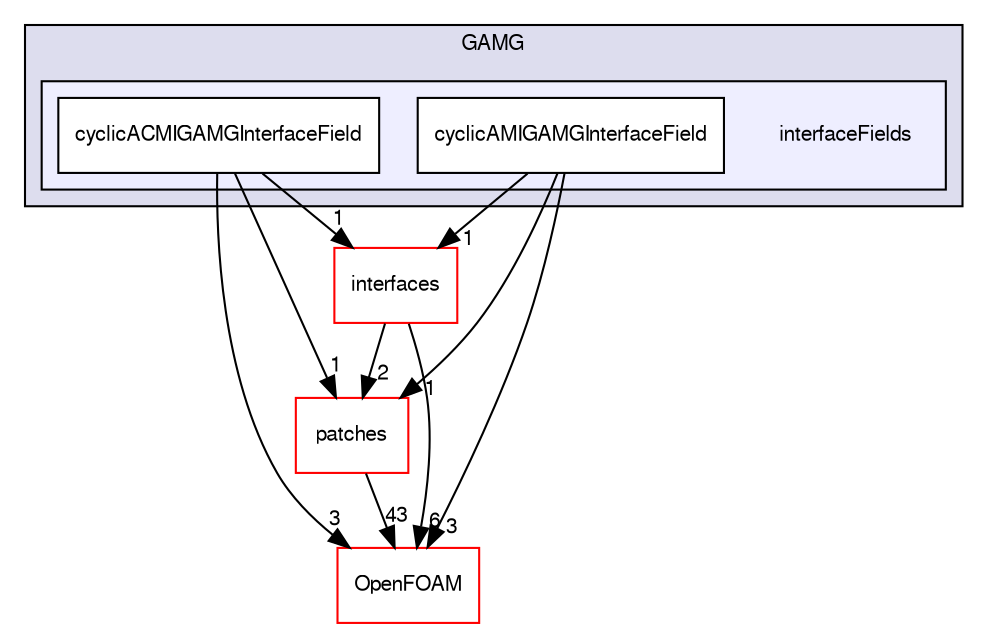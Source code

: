 digraph "src/meshTools/AMIInterpolation/GAMG/interfaceFields" {
  bgcolor=transparent;
  compound=true
  node [ fontsize="10", fontname="FreeSans"];
  edge [ labelfontsize="10", labelfontname="FreeSans"];
  subgraph clusterdir_4bc555a520865271c73513c6cb0263af {
    graph [ bgcolor="#ddddee", pencolor="black", label="GAMG" fontname="FreeSans", fontsize="10", URL="dir_4bc555a520865271c73513c6cb0263af.html"]
  subgraph clusterdir_ba37732824743746d5dc478f4a86e8b1 {
    graph [ bgcolor="#eeeeff", pencolor="black", label="" URL="dir_ba37732824743746d5dc478f4a86e8b1.html"];
    dir_ba37732824743746d5dc478f4a86e8b1 [shape=plaintext label="interfaceFields"];
    dir_e13af024f7425572c5a17c15c10e4e07 [shape=box label="cyclicACMIGAMGInterfaceField" color="black" fillcolor="white" style="filled" URL="dir_e13af024f7425572c5a17c15c10e4e07.html"];
    dir_20cea6be7f1c04d4a58856830c8afcad [shape=box label="cyclicAMIGAMGInterfaceField" color="black" fillcolor="white" style="filled" URL="dir_20cea6be7f1c04d4a58856830c8afcad.html"];
  }
  }
  dir_a6141d48dba2d87e5f30618f4717b8ec [shape=box label="interfaces" color="red" URL="dir_a6141d48dba2d87e5f30618f4717b8ec.html"];
  dir_e48036504f77ea988a54ffba425a88d8 [shape=box label="patches" color="red" URL="dir_e48036504f77ea988a54ffba425a88d8.html"];
  dir_c5473ff19b20e6ec4dfe5c310b3778a8 [shape=box label="OpenFOAM" color="red" URL="dir_c5473ff19b20e6ec4dfe5c310b3778a8.html"];
  dir_e13af024f7425572c5a17c15c10e4e07->dir_a6141d48dba2d87e5f30618f4717b8ec [headlabel="1", labeldistance=1.5 headhref="dir_001576_001578.html"];
  dir_e13af024f7425572c5a17c15c10e4e07->dir_e48036504f77ea988a54ffba425a88d8 [headlabel="1", labeldistance=1.5 headhref="dir_001576_001581.html"];
  dir_e13af024f7425572c5a17c15c10e4e07->dir_c5473ff19b20e6ec4dfe5c310b3778a8 [headlabel="3", labeldistance=1.5 headhref="dir_001576_001706.html"];
  dir_a6141d48dba2d87e5f30618f4717b8ec->dir_e48036504f77ea988a54ffba425a88d8 [headlabel="2", labeldistance=1.5 headhref="dir_001578_001581.html"];
  dir_a6141d48dba2d87e5f30618f4717b8ec->dir_c5473ff19b20e6ec4dfe5c310b3778a8 [headlabel="6", labeldistance=1.5 headhref="dir_001578_001706.html"];
  dir_20cea6be7f1c04d4a58856830c8afcad->dir_a6141d48dba2d87e5f30618f4717b8ec [headlabel="1", labeldistance=1.5 headhref="dir_001577_001578.html"];
  dir_20cea6be7f1c04d4a58856830c8afcad->dir_e48036504f77ea988a54ffba425a88d8 [headlabel="1", labeldistance=1.5 headhref="dir_001577_001581.html"];
  dir_20cea6be7f1c04d4a58856830c8afcad->dir_c5473ff19b20e6ec4dfe5c310b3778a8 [headlabel="3", labeldistance=1.5 headhref="dir_001577_001706.html"];
  dir_e48036504f77ea988a54ffba425a88d8->dir_c5473ff19b20e6ec4dfe5c310b3778a8 [headlabel="43", labeldistance=1.5 headhref="dir_001581_001706.html"];
}

